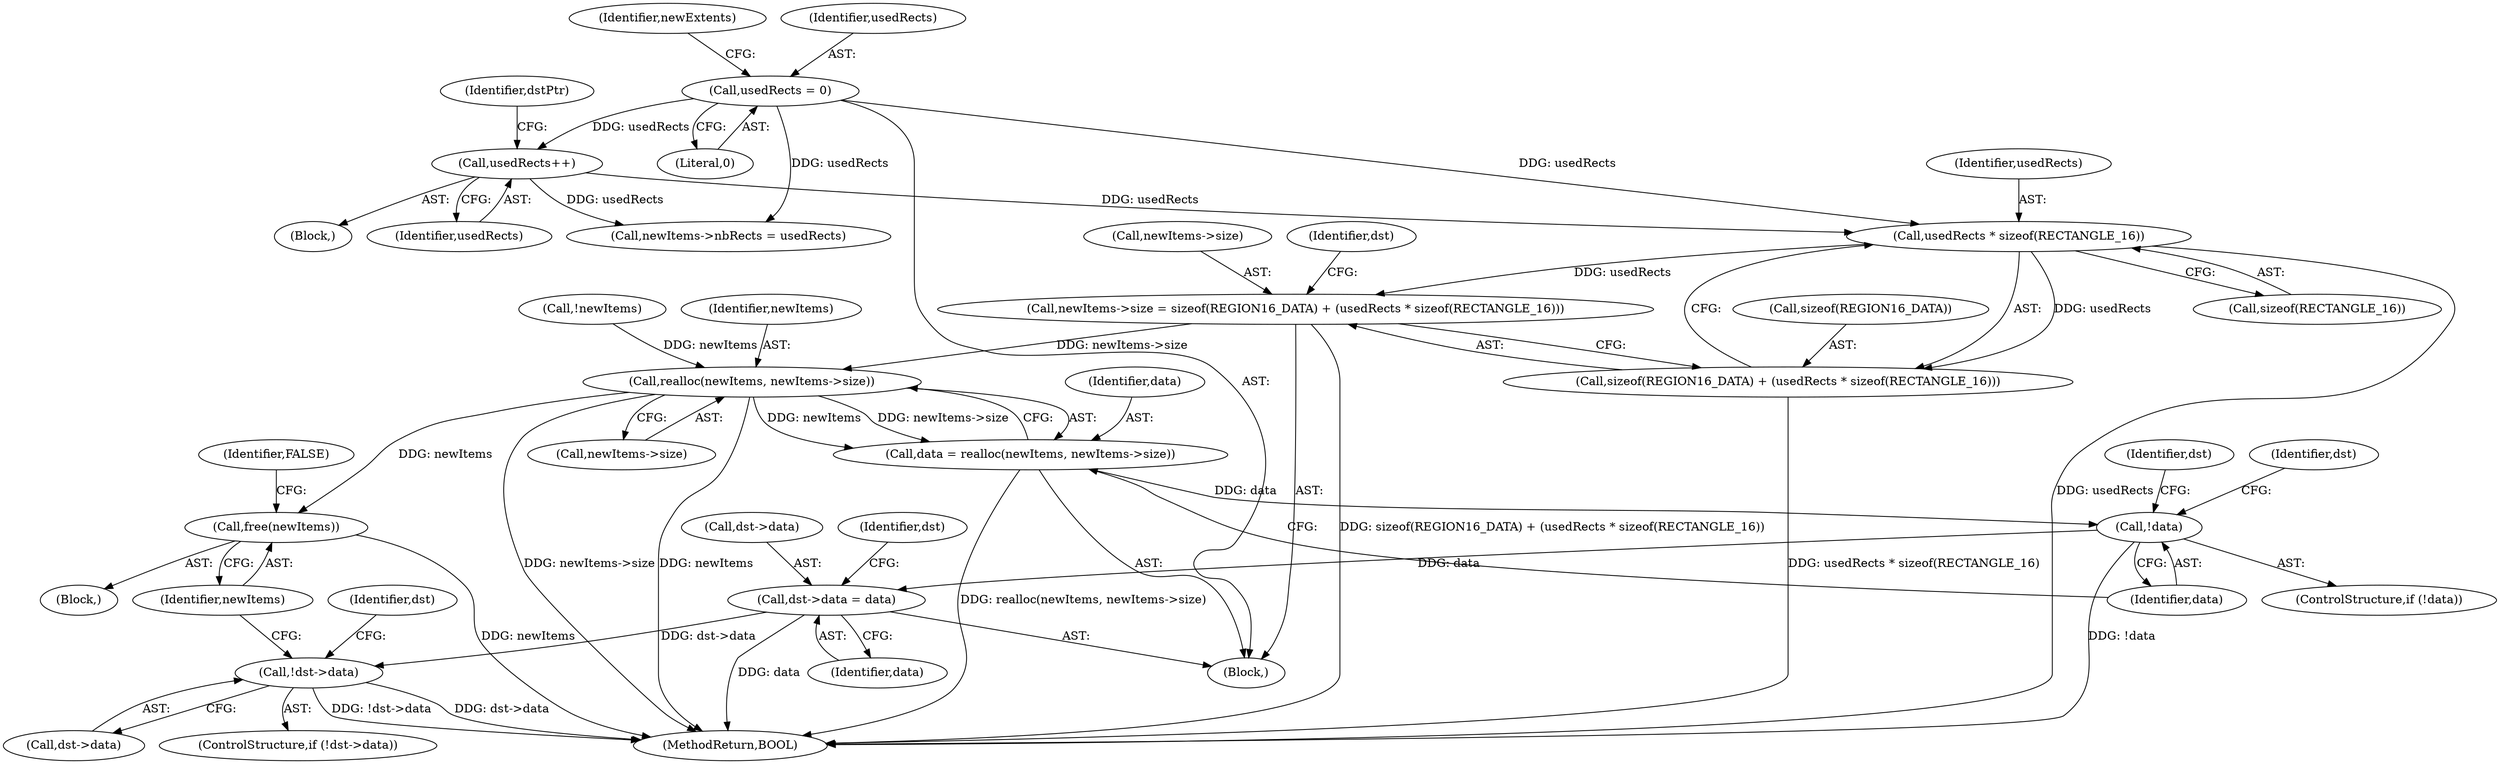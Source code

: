 digraph "0_FreeRDP_fc80ab45621bd966f70594c0b7393ec005a94007_0@API" {
"1000292" [label="(Call,usedRects * sizeof(RECTANGLE_16))"];
"1000222" [label="(Call,usedRects++)"];
"1000183" [label="(Call,usedRects = 0)"];
"1000285" [label="(Call,newItems->size = sizeof(REGION16_DATA) + (usedRects * sizeof(RECTANGLE_16)))"];
"1000317" [label="(Call,realloc(newItems, newItems->size))"];
"1000315" [label="(Call,data = realloc(newItems, newItems->size))"];
"1000323" [label="(Call,!data)"];
"1000329" [label="(Call,dst->data = data)"];
"1000335" [label="(Call,!dst->data)"];
"1000340" [label="(Call,free(newItems))"];
"1000289" [label="(Call,sizeof(REGION16_DATA) + (usedRects * sizeof(RECTANGLE_16)))"];
"1000289" [label="(Call,sizeof(REGION16_DATA) + (usedRects * sizeof(RECTANGLE_16)))"];
"1000352" [label="(MethodReturn,BOOL)"];
"1000315" [label="(Call,data = realloc(newItems, newItems->size))"];
"1000346" [label="(Identifier,dst)"];
"1000183" [label="(Call,usedRects = 0)"];
"1000223" [label="(Identifier,usedRects)"];
"1000301" [label="(Identifier,dst)"];
"1000285" [label="(Call,newItems->size = sizeof(REGION16_DATA) + (usedRects * sizeof(RECTANGLE_16)))"];
"1000337" [label="(Identifier,dst)"];
"1000343" [label="(Identifier,FALSE)"];
"1000106" [label="(Block,)"];
"1000340" [label="(Call,free(newItems))"];
"1000171" [label="(Call,!newItems)"];
"1000324" [label="(Identifier,data)"];
"1000336" [label="(Call,dst->data)"];
"1000318" [label="(Identifier,newItems)"];
"1000333" [label="(Identifier,data)"];
"1000322" [label="(ControlStructure,if (!data))"];
"1000329" [label="(Call,dst->data = data)"];
"1000188" [label="(Identifier,newExtents)"];
"1000217" [label="(Block,)"];
"1000327" [label="(Identifier,dst)"];
"1000222" [label="(Call,usedRects++)"];
"1000339" [label="(Block,)"];
"1000319" [label="(Call,newItems->size)"];
"1000330" [label="(Call,dst->data)"];
"1000185" [label="(Literal,0)"];
"1000316" [label="(Identifier,data)"];
"1000294" [label="(Call,sizeof(RECTANGLE_16))"];
"1000225" [label="(Identifier,dstPtr)"];
"1000290" [label="(Call,sizeof(REGION16_DATA))"];
"1000341" [label="(Identifier,newItems)"];
"1000334" [label="(ControlStructure,if (!dst->data))"];
"1000292" [label="(Call,usedRects * sizeof(RECTANGLE_16))"];
"1000317" [label="(Call,realloc(newItems, newItems->size))"];
"1000323" [label="(Call,!data)"];
"1000286" [label="(Call,newItems->size)"];
"1000331" [label="(Identifier,dst)"];
"1000293" [label="(Identifier,usedRects)"];
"1000335" [label="(Call,!dst->data)"];
"1000280" [label="(Call,newItems->nbRects = usedRects)"];
"1000184" [label="(Identifier,usedRects)"];
"1000292" -> "1000289"  [label="AST: "];
"1000292" -> "1000294"  [label="CFG: "];
"1000293" -> "1000292"  [label="AST: "];
"1000294" -> "1000292"  [label="AST: "];
"1000289" -> "1000292"  [label="CFG: "];
"1000292" -> "1000352"  [label="DDG: usedRects"];
"1000292" -> "1000285"  [label="DDG: usedRects"];
"1000292" -> "1000289"  [label="DDG: usedRects"];
"1000222" -> "1000292"  [label="DDG: usedRects"];
"1000183" -> "1000292"  [label="DDG: usedRects"];
"1000222" -> "1000217"  [label="AST: "];
"1000222" -> "1000223"  [label="CFG: "];
"1000223" -> "1000222"  [label="AST: "];
"1000225" -> "1000222"  [label="CFG: "];
"1000183" -> "1000222"  [label="DDG: usedRects"];
"1000222" -> "1000280"  [label="DDG: usedRects"];
"1000183" -> "1000106"  [label="AST: "];
"1000183" -> "1000185"  [label="CFG: "];
"1000184" -> "1000183"  [label="AST: "];
"1000185" -> "1000183"  [label="AST: "];
"1000188" -> "1000183"  [label="CFG: "];
"1000183" -> "1000280"  [label="DDG: usedRects"];
"1000285" -> "1000106"  [label="AST: "];
"1000285" -> "1000289"  [label="CFG: "];
"1000286" -> "1000285"  [label="AST: "];
"1000289" -> "1000285"  [label="AST: "];
"1000301" -> "1000285"  [label="CFG: "];
"1000285" -> "1000352"  [label="DDG: sizeof(REGION16_DATA) + (usedRects * sizeof(RECTANGLE_16))"];
"1000285" -> "1000317"  [label="DDG: newItems->size"];
"1000317" -> "1000315"  [label="AST: "];
"1000317" -> "1000319"  [label="CFG: "];
"1000318" -> "1000317"  [label="AST: "];
"1000319" -> "1000317"  [label="AST: "];
"1000315" -> "1000317"  [label="CFG: "];
"1000317" -> "1000352"  [label="DDG: newItems"];
"1000317" -> "1000352"  [label="DDG: newItems->size"];
"1000317" -> "1000315"  [label="DDG: newItems"];
"1000317" -> "1000315"  [label="DDG: newItems->size"];
"1000171" -> "1000317"  [label="DDG: newItems"];
"1000317" -> "1000340"  [label="DDG: newItems"];
"1000315" -> "1000106"  [label="AST: "];
"1000316" -> "1000315"  [label="AST: "];
"1000324" -> "1000315"  [label="CFG: "];
"1000315" -> "1000352"  [label="DDG: realloc(newItems, newItems->size)"];
"1000315" -> "1000323"  [label="DDG: data"];
"1000323" -> "1000322"  [label="AST: "];
"1000323" -> "1000324"  [label="CFG: "];
"1000324" -> "1000323"  [label="AST: "];
"1000327" -> "1000323"  [label="CFG: "];
"1000331" -> "1000323"  [label="CFG: "];
"1000323" -> "1000352"  [label="DDG: !data"];
"1000323" -> "1000329"  [label="DDG: data"];
"1000329" -> "1000106"  [label="AST: "];
"1000329" -> "1000333"  [label="CFG: "];
"1000330" -> "1000329"  [label="AST: "];
"1000333" -> "1000329"  [label="AST: "];
"1000337" -> "1000329"  [label="CFG: "];
"1000329" -> "1000352"  [label="DDG: data"];
"1000329" -> "1000335"  [label="DDG: dst->data"];
"1000335" -> "1000334"  [label="AST: "];
"1000335" -> "1000336"  [label="CFG: "];
"1000336" -> "1000335"  [label="AST: "];
"1000341" -> "1000335"  [label="CFG: "];
"1000346" -> "1000335"  [label="CFG: "];
"1000335" -> "1000352"  [label="DDG: dst->data"];
"1000335" -> "1000352"  [label="DDG: !dst->data"];
"1000340" -> "1000339"  [label="AST: "];
"1000340" -> "1000341"  [label="CFG: "];
"1000341" -> "1000340"  [label="AST: "];
"1000343" -> "1000340"  [label="CFG: "];
"1000340" -> "1000352"  [label="DDG: newItems"];
"1000290" -> "1000289"  [label="AST: "];
"1000289" -> "1000352"  [label="DDG: usedRects * sizeof(RECTANGLE_16)"];
}
